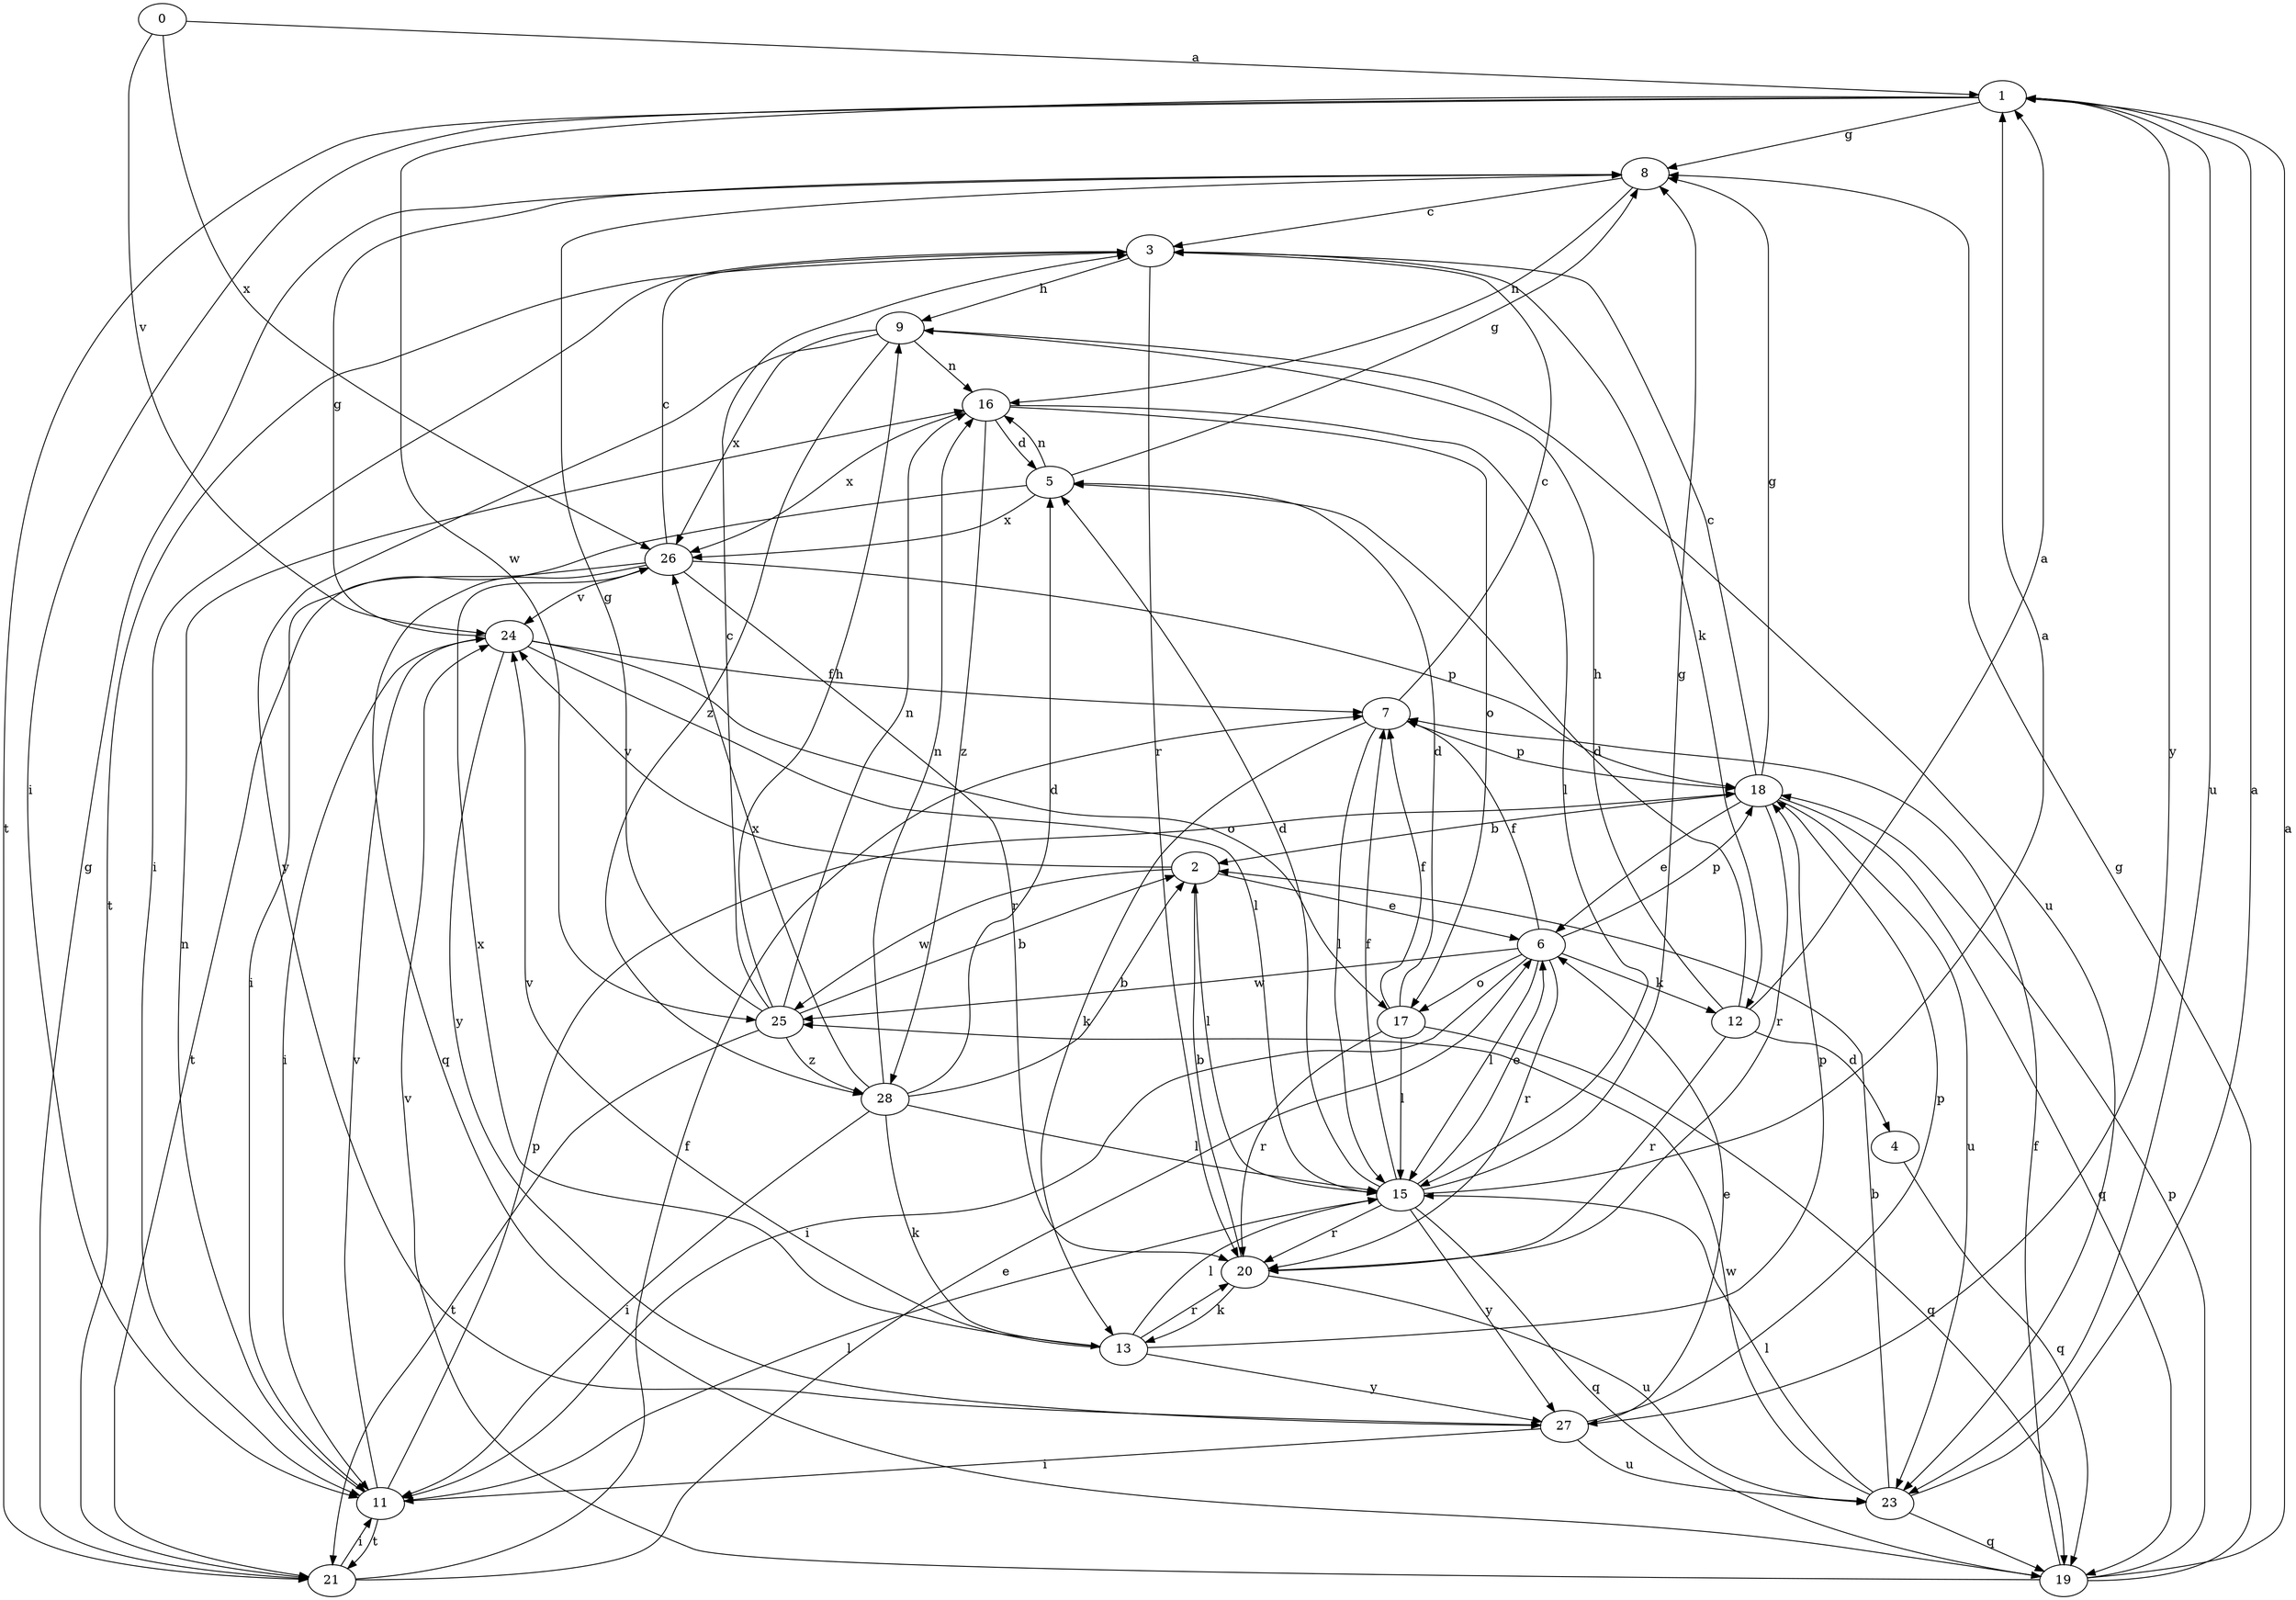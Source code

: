 strict digraph  {
1;
2;
3;
4;
5;
6;
7;
8;
9;
11;
12;
0;
13;
15;
16;
17;
18;
19;
20;
21;
23;
24;
25;
26;
27;
28;
1 -> 8  [label=g];
1 -> 11  [label=i];
1 -> 21  [label=t];
1 -> 23  [label=u];
1 -> 25  [label=w];
1 -> 27  [label=y];
2 -> 6  [label=e];
2 -> 15  [label=l];
2 -> 24  [label=v];
2 -> 25  [label=w];
3 -> 9  [label=h];
3 -> 11  [label=i];
3 -> 12  [label=k];
3 -> 20  [label=r];
3 -> 21  [label=t];
4 -> 19  [label=q];
5 -> 8  [label=g];
5 -> 11  [label=i];
5 -> 16  [label=n];
5 -> 26  [label=x];
6 -> 7  [label=f];
6 -> 11  [label=i];
6 -> 12  [label=k];
6 -> 15  [label=l];
6 -> 17  [label=o];
6 -> 18  [label=p];
6 -> 20  [label=r];
6 -> 25  [label=w];
7 -> 3  [label=c];
7 -> 13  [label=k];
7 -> 15  [label=l];
7 -> 18  [label=p];
8 -> 3  [label=c];
8 -> 16  [label=n];
9 -> 16  [label=n];
9 -> 23  [label=u];
9 -> 26  [label=x];
9 -> 27  [label=y];
9 -> 28  [label=z];
11 -> 15  [label=l];
11 -> 16  [label=n];
11 -> 18  [label=p];
11 -> 21  [label=t];
11 -> 24  [label=v];
12 -> 1  [label=a];
12 -> 4  [label=d];
12 -> 5  [label=d];
12 -> 9  [label=h];
12 -> 20  [label=r];
0 -> 1  [label=a];
0 -> 24  [label=v];
0 -> 26  [label=x];
13 -> 15  [label=l];
13 -> 18  [label=p];
13 -> 20  [label=r];
13 -> 24  [label=v];
13 -> 26  [label=x];
13 -> 27  [label=y];
15 -> 1  [label=a];
15 -> 5  [label=d];
15 -> 6  [label=e];
15 -> 7  [label=f];
15 -> 8  [label=g];
15 -> 19  [label=q];
15 -> 20  [label=r];
15 -> 27  [label=y];
16 -> 5  [label=d];
16 -> 15  [label=l];
16 -> 17  [label=o];
16 -> 26  [label=x];
16 -> 28  [label=z];
17 -> 5  [label=d];
17 -> 7  [label=f];
17 -> 15  [label=l];
17 -> 19  [label=q];
17 -> 20  [label=r];
18 -> 2  [label=b];
18 -> 3  [label=c];
18 -> 6  [label=e];
18 -> 8  [label=g];
18 -> 19  [label=q];
18 -> 20  [label=r];
18 -> 23  [label=u];
19 -> 1  [label=a];
19 -> 7  [label=f];
19 -> 8  [label=g];
19 -> 18  [label=p];
19 -> 24  [label=v];
20 -> 2  [label=b];
20 -> 13  [label=k];
20 -> 23  [label=u];
21 -> 6  [label=e];
21 -> 7  [label=f];
21 -> 8  [label=g];
21 -> 11  [label=i];
23 -> 1  [label=a];
23 -> 2  [label=b];
23 -> 15  [label=l];
23 -> 19  [label=q];
23 -> 25  [label=w];
24 -> 7  [label=f];
24 -> 8  [label=g];
24 -> 11  [label=i];
24 -> 15  [label=l];
24 -> 17  [label=o];
24 -> 27  [label=y];
25 -> 2  [label=b];
25 -> 3  [label=c];
25 -> 8  [label=g];
25 -> 9  [label=h];
25 -> 16  [label=n];
25 -> 21  [label=t];
25 -> 28  [label=z];
26 -> 3  [label=c];
26 -> 18  [label=p];
26 -> 19  [label=q];
26 -> 20  [label=r];
26 -> 21  [label=t];
26 -> 24  [label=v];
27 -> 6  [label=e];
27 -> 11  [label=i];
27 -> 18  [label=p];
27 -> 23  [label=u];
28 -> 2  [label=b];
28 -> 5  [label=d];
28 -> 11  [label=i];
28 -> 13  [label=k];
28 -> 15  [label=l];
28 -> 16  [label=n];
28 -> 26  [label=x];
}
